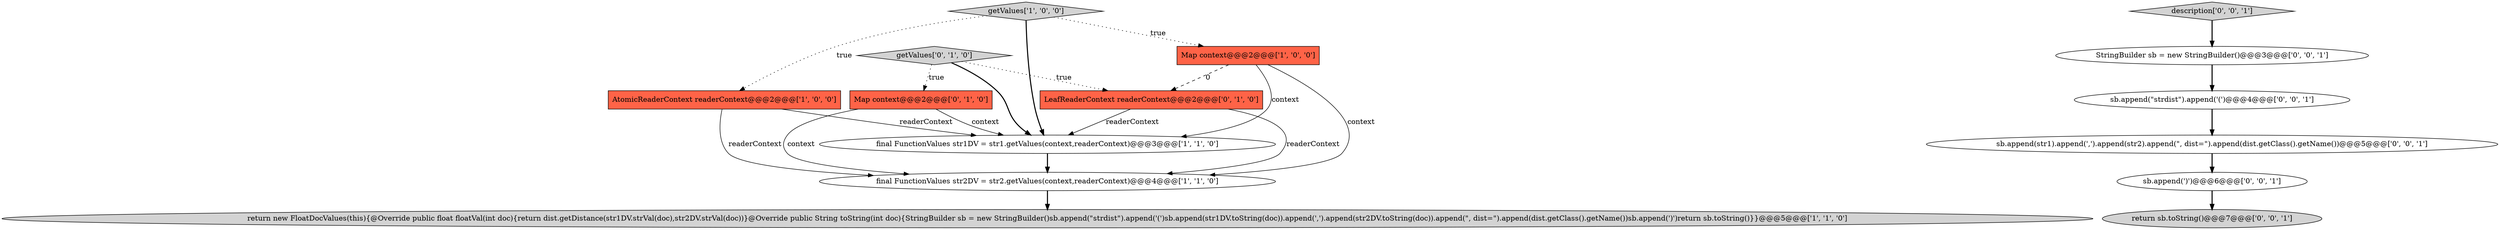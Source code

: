 digraph {
6 [style = filled, label = "getValues['0', '1', '0']", fillcolor = lightgray, shape = diamond image = "AAA0AAABBB2BBB"];
7 [style = filled, label = "Map context@@@2@@@['0', '1', '0']", fillcolor = tomato, shape = box image = "AAA0AAABBB2BBB"];
11 [style = filled, label = "sb.append(str1).append(',').append(str2).append(\", dist=\").append(dist.getClass().getName())@@@5@@@['0', '0', '1']", fillcolor = white, shape = ellipse image = "AAA0AAABBB3BBB"];
0 [style = filled, label = "AtomicReaderContext readerContext@@@2@@@['1', '0', '0']", fillcolor = tomato, shape = box image = "AAA0AAABBB1BBB"];
3 [style = filled, label = "final FunctionValues str2DV = str2.getValues(context,readerContext)@@@4@@@['1', '1', '0']", fillcolor = white, shape = ellipse image = "AAA0AAABBB1BBB"];
5 [style = filled, label = "getValues['1', '0', '0']", fillcolor = lightgray, shape = diamond image = "AAA0AAABBB1BBB"];
8 [style = filled, label = "LeafReaderContext readerContext@@@2@@@['0', '1', '0']", fillcolor = tomato, shape = box image = "AAA1AAABBB2BBB"];
14 [style = filled, label = "sb.append(')')@@@6@@@['0', '0', '1']", fillcolor = white, shape = ellipse image = "AAA0AAABBB3BBB"];
4 [style = filled, label = "final FunctionValues str1DV = str1.getValues(context,readerContext)@@@3@@@['1', '1', '0']", fillcolor = white, shape = ellipse image = "AAA0AAABBB1BBB"];
1 [style = filled, label = "Map context@@@2@@@['1', '0', '0']", fillcolor = tomato, shape = box image = "AAA1AAABBB1BBB"];
10 [style = filled, label = "description['0', '0', '1']", fillcolor = lightgray, shape = diamond image = "AAA0AAABBB3BBB"];
12 [style = filled, label = "StringBuilder sb = new StringBuilder()@@@3@@@['0', '0', '1']", fillcolor = white, shape = ellipse image = "AAA0AAABBB3BBB"];
9 [style = filled, label = "return sb.toString()@@@7@@@['0', '0', '1']", fillcolor = lightgray, shape = ellipse image = "AAA0AAABBB3BBB"];
13 [style = filled, label = "sb.append(\"strdist\").append('(')@@@4@@@['0', '0', '1']", fillcolor = white, shape = ellipse image = "AAA0AAABBB3BBB"];
2 [style = filled, label = "return new FloatDocValues(this){@Override public float floatVal(int doc){return dist.getDistance(str1DV.strVal(doc),str2DV.strVal(doc))}@Override public String toString(int doc){StringBuilder sb = new StringBuilder()sb.append(\"strdist\").append('(')sb.append(str1DV.toString(doc)).append(',').append(str2DV.toString(doc)).append(\", dist=\").append(dist.getClass().getName())sb.append(')')return sb.toString()}}@@@5@@@['1', '1', '0']", fillcolor = lightgray, shape = ellipse image = "AAA0AAABBB1BBB"];
4->3 [style = bold, label=""];
11->14 [style = bold, label=""];
7->4 [style = solid, label="context"];
0->4 [style = solid, label="readerContext"];
5->1 [style = dotted, label="true"];
1->3 [style = solid, label="context"];
5->0 [style = dotted, label="true"];
13->11 [style = bold, label=""];
7->3 [style = solid, label="context"];
12->13 [style = bold, label=""];
6->4 [style = bold, label=""];
3->2 [style = bold, label=""];
0->3 [style = solid, label="readerContext"];
10->12 [style = bold, label=""];
6->8 [style = dotted, label="true"];
5->4 [style = bold, label=""];
6->7 [style = dotted, label="true"];
8->4 [style = solid, label="readerContext"];
1->8 [style = dashed, label="0"];
14->9 [style = bold, label=""];
8->3 [style = solid, label="readerContext"];
1->4 [style = solid, label="context"];
}
